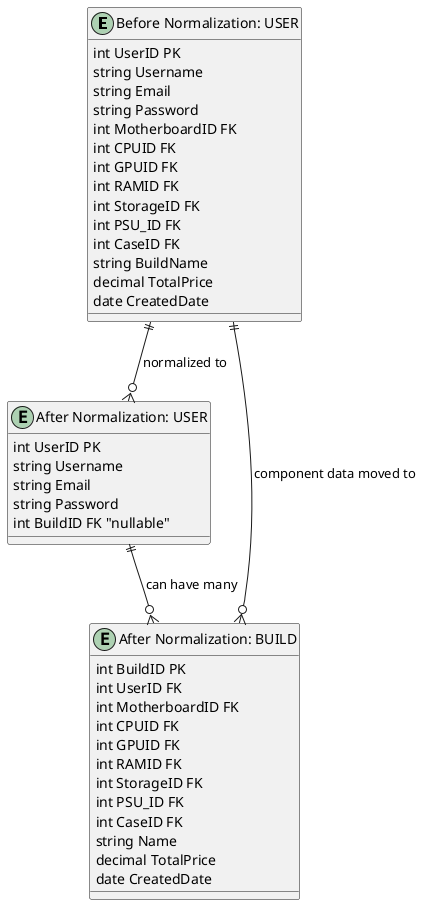 @startuml
'https://plantuml.com/sequence-diagram

 entity "Before Normalization: USER" {
        int UserID PK
        string Username
        string Email
        string Password
        int MotherboardID FK
        int CPUID FK
        int GPUID FK
        int RAMID FK
        int StorageID FK
        int PSU_ID FK
        int CaseID FK
        string BuildName
        decimal TotalPrice
        date CreatedDate
    }

    entity "After Normalization: USER" {
        int UserID PK
        string Username
        string Email
        string Password
        int BuildID FK "nullable"
    }

    entity "After Normalization: BUILD" {
        int BuildID PK
        int UserID FK
        int MotherboardID FK
        int CPUID FK
        int GPUID FK
        int RAMID FK
        int StorageID FK
        int PSU_ID FK
        int CaseID FK
        string Name
        decimal TotalPrice
        date CreatedDate
    }

    "Before Normalization: USER" ||--o{ "After Normalization: USER" : "normalized to"
    "Before Normalization: USER" ||--o{ "After Normalization: BUILD" : "component data moved to"
    "After Normalization: USER" ||--o{ "After Normalization: BUILD" : "can have many"
@enduml